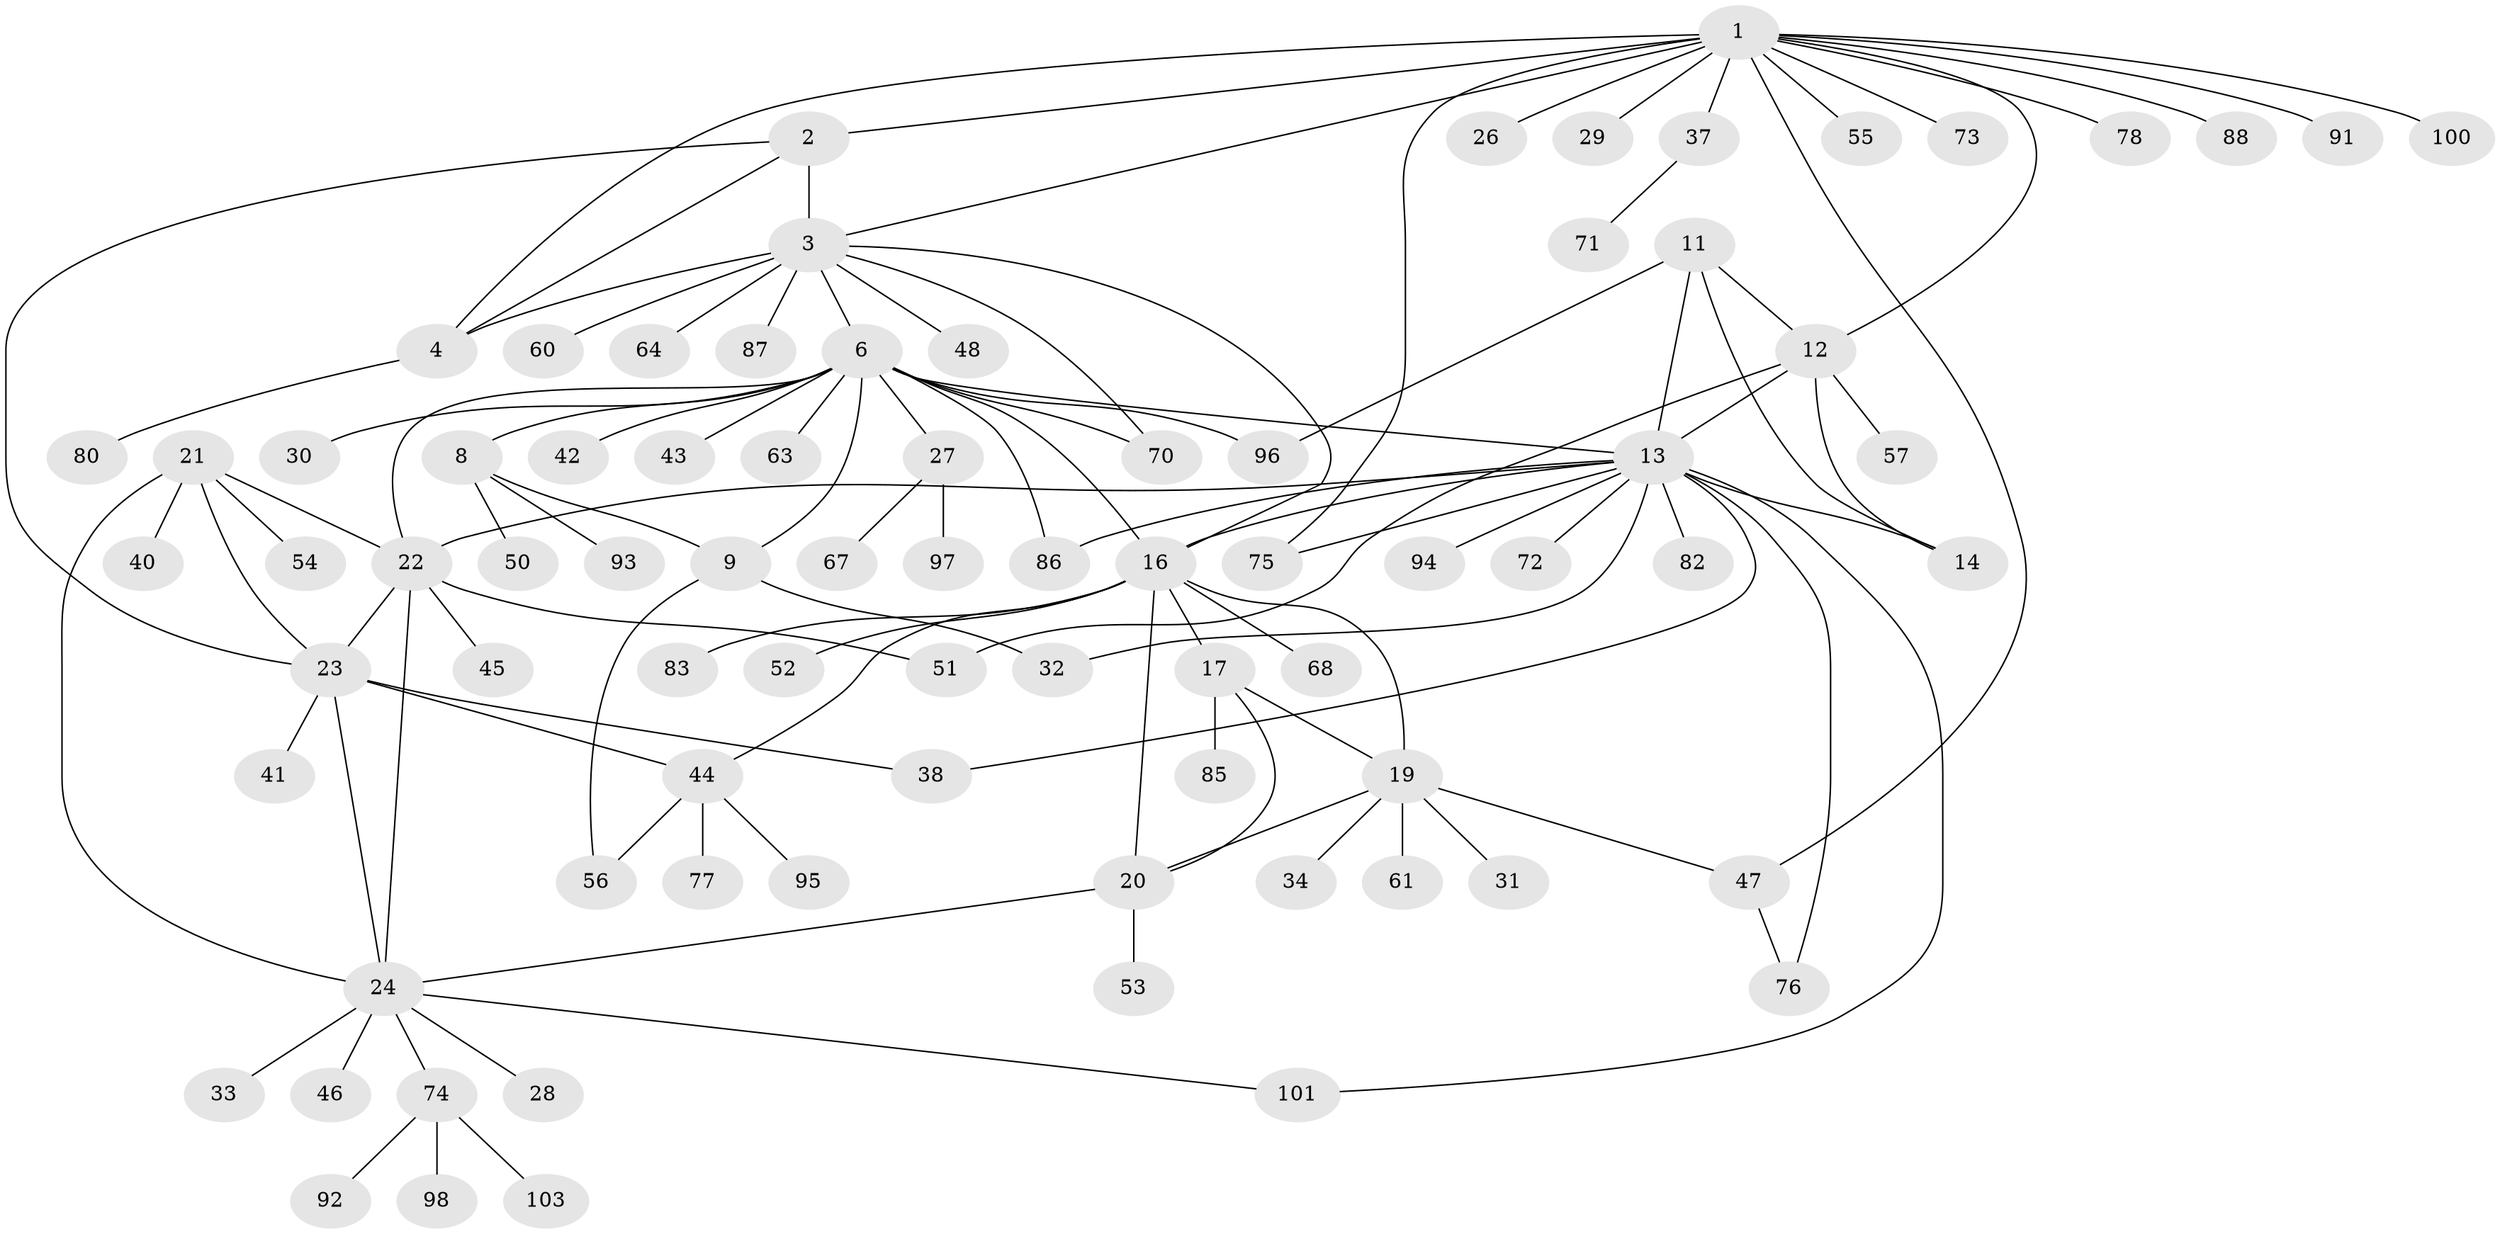 // original degree distribution, {15: 0.009615384615384616, 5: 0.057692307692307696, 6: 0.038461538461538464, 10: 0.009615384615384616, 11: 0.009615384615384616, 9: 0.038461538461538464, 7: 0.057692307692307696, 8: 0.019230769230769232, 13: 0.009615384615384616, 1: 0.5384615384615384, 3: 0.028846153846153848, 2: 0.17307692307692307, 4: 0.009615384615384616}
// Generated by graph-tools (version 1.1) at 2025/11/02/27/25 16:11:35]
// undirected, 80 vertices, 110 edges
graph export_dot {
graph [start="1"]
  node [color=gray90,style=filled];
  1 [super="+65"];
  2;
  3 [super="+5"];
  4 [super="+79"];
  6 [super="+7"];
  8 [super="+10"];
  9 [super="+62"];
  11 [super="+66"];
  12 [super="+49"];
  13 [super="+15"];
  14 [super="+69"];
  16 [super="+18"];
  17;
  19 [super="+58"];
  20 [super="+36"];
  21 [super="+90"];
  22 [super="+59"];
  23 [super="+39"];
  24 [super="+25"];
  26;
  27;
  28 [super="+89"];
  29 [super="+102"];
  30 [super="+35"];
  31;
  32;
  33;
  34;
  37;
  38;
  40;
  41;
  42;
  43;
  44 [super="+99"];
  45;
  46;
  47;
  48;
  50;
  51;
  52;
  53;
  54;
  55;
  56;
  57;
  60;
  61;
  63 [super="+104"];
  64;
  67;
  68;
  70;
  71;
  72;
  73;
  74;
  75;
  76;
  77;
  78;
  80 [super="+81"];
  82;
  83 [super="+84"];
  85;
  86;
  87;
  88;
  91;
  92;
  93;
  94;
  95;
  96;
  97;
  98;
  100;
  101;
  103;
  1 -- 2;
  1 -- 3 [weight=2];
  1 -- 4;
  1 -- 12;
  1 -- 26;
  1 -- 29;
  1 -- 37;
  1 -- 47;
  1 -- 55;
  1 -- 73;
  1 -- 78;
  1 -- 88;
  1 -- 100;
  1 -- 75;
  1 -- 91;
  2 -- 3 [weight=2];
  2 -- 4;
  2 -- 23;
  3 -- 4 [weight=2];
  3 -- 6;
  3 -- 64;
  3 -- 70;
  3 -- 48;
  3 -- 16;
  3 -- 87;
  3 -- 60;
  4 -- 80;
  6 -- 8 [weight=4];
  6 -- 9 [weight=2];
  6 -- 16;
  6 -- 22;
  6 -- 27;
  6 -- 42;
  6 -- 43;
  6 -- 63;
  6 -- 86;
  6 -- 96;
  6 -- 70;
  6 -- 30;
  6 -- 13;
  8 -- 9 [weight=2];
  8 -- 93;
  8 -- 50;
  9 -- 32;
  9 -- 56;
  11 -- 12;
  11 -- 13 [weight=2];
  11 -- 14;
  11 -- 96;
  12 -- 13 [weight=2];
  12 -- 14;
  12 -- 51;
  12 -- 57;
  13 -- 14 [weight=2];
  13 -- 22;
  13 -- 72;
  13 -- 76;
  13 -- 32;
  13 -- 101;
  13 -- 38;
  13 -- 75;
  13 -- 16;
  13 -- 82;
  13 -- 86;
  13 -- 94;
  16 -- 17 [weight=2];
  16 -- 19 [weight=2];
  16 -- 20 [weight=2];
  16 -- 44;
  16 -- 83;
  16 -- 68;
  16 -- 52;
  17 -- 19;
  17 -- 20;
  17 -- 85;
  19 -- 20;
  19 -- 31;
  19 -- 34;
  19 -- 47;
  19 -- 61;
  20 -- 24;
  20 -- 53;
  21 -- 22;
  21 -- 23;
  21 -- 24 [weight=2];
  21 -- 40;
  21 -- 54;
  22 -- 23;
  22 -- 24 [weight=2];
  22 -- 45;
  22 -- 51;
  23 -- 24 [weight=2];
  23 -- 38;
  23 -- 41;
  23 -- 44;
  24 -- 46;
  24 -- 74;
  24 -- 33;
  24 -- 101;
  24 -- 28;
  27 -- 67;
  27 -- 97;
  37 -- 71;
  44 -- 56;
  44 -- 77;
  44 -- 95;
  47 -- 76;
  74 -- 92;
  74 -- 98;
  74 -- 103;
}
